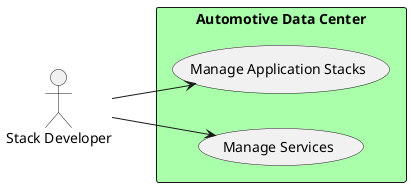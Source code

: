 @startuml

left to right direction

:Stack Developer: as Car

rectangle "Automotive Data Center" #aaffaa {
    (Manage Application Stacks) as U1
    (Manage Services) as U2
}

Car --> U1
Car --> U2

@enduml
